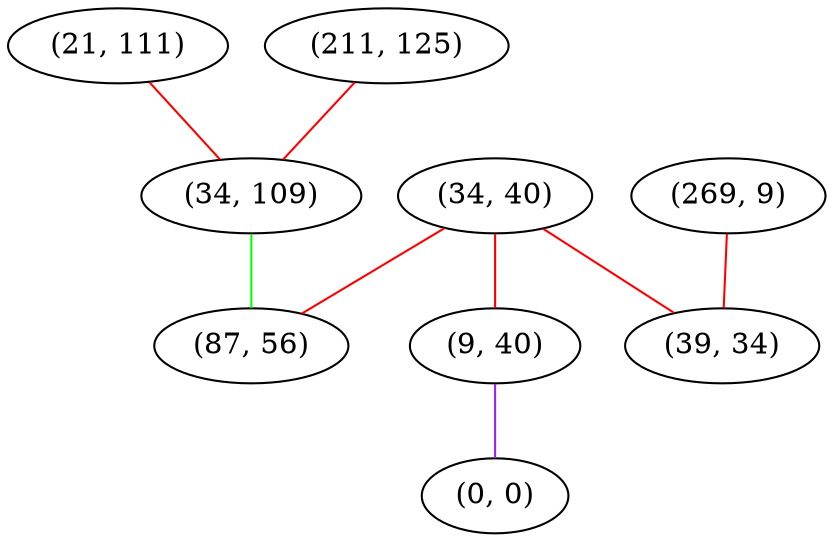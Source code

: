 graph "" {
"(21, 111)";
"(211, 125)";
"(34, 40)";
"(9, 40)";
"(34, 109)";
"(0, 0)";
"(269, 9)";
"(87, 56)";
"(39, 34)";
"(21, 111)" -- "(34, 109)"  [color=red, key=0, weight=1];
"(211, 125)" -- "(34, 109)"  [color=red, key=0, weight=1];
"(34, 40)" -- "(9, 40)"  [color=red, key=0, weight=1];
"(34, 40)" -- "(87, 56)"  [color=red, key=0, weight=1];
"(34, 40)" -- "(39, 34)"  [color=red, key=0, weight=1];
"(9, 40)" -- "(0, 0)"  [color=purple, key=0, weight=4];
"(34, 109)" -- "(87, 56)"  [color=green, key=0, weight=2];
"(269, 9)" -- "(39, 34)"  [color=red, key=0, weight=1];
}
